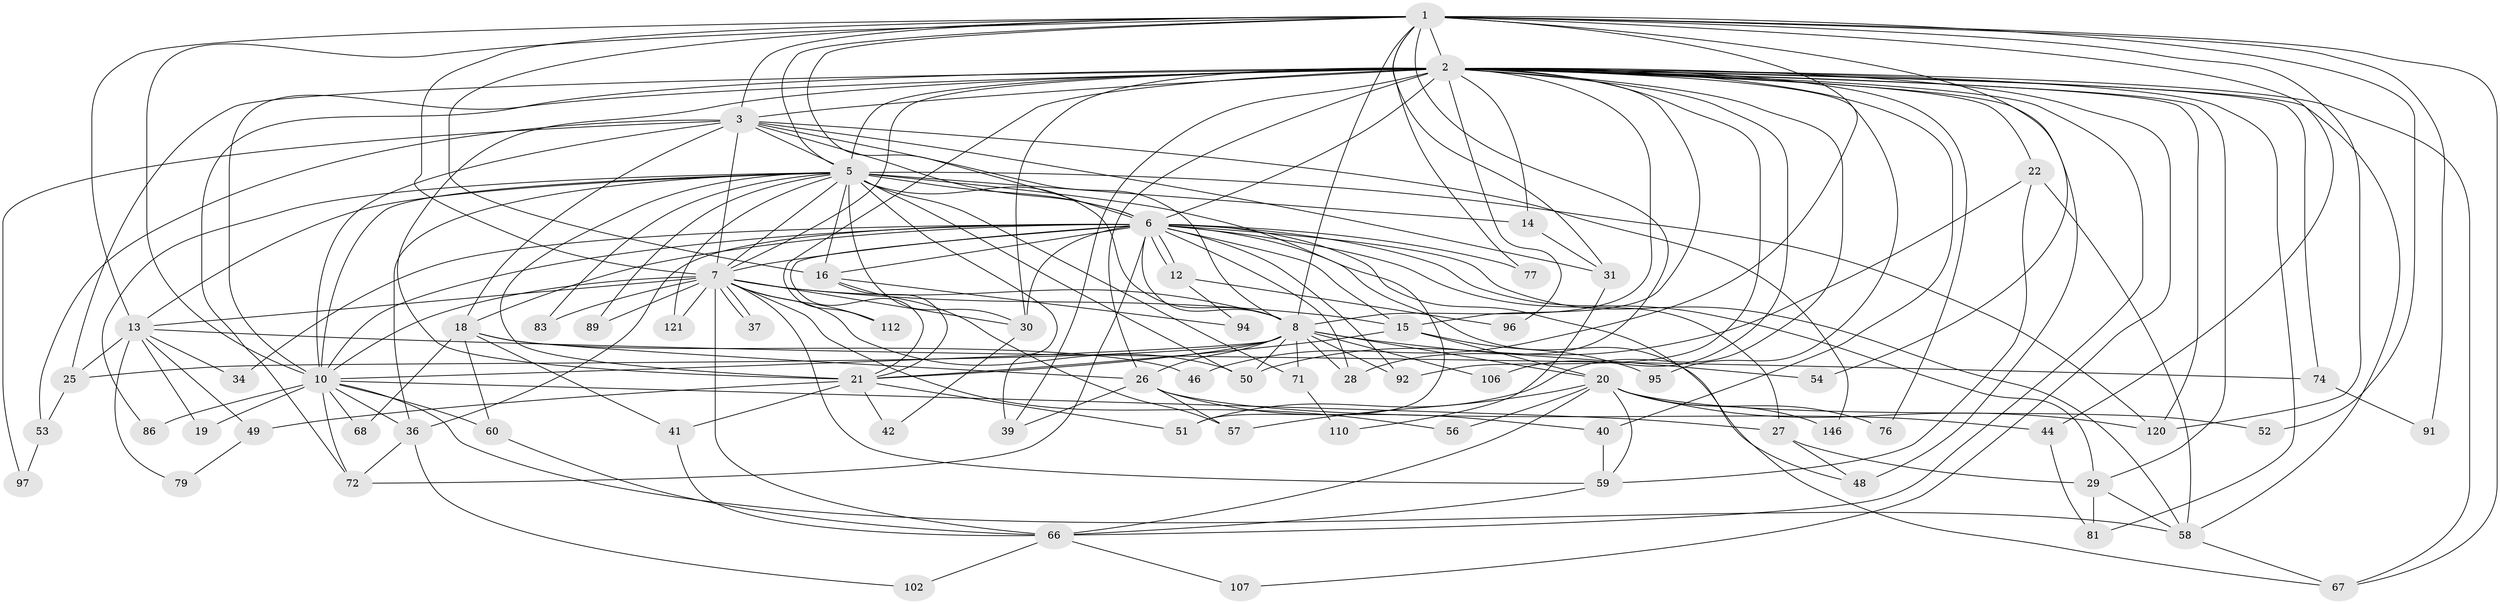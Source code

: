 // original degree distribution, {22: 0.013605442176870748, 27: 0.02040816326530612, 16: 0.006802721088435374, 19: 0.013605442176870748, 35: 0.006802721088435374, 18: 0.006802721088435374, 9: 0.013605442176870748, 4: 0.08163265306122448, 3: 0.17006802721088435, 6: 0.047619047619047616, 5: 0.04081632653061224, 7: 0.02040816326530612, 2: 0.5510204081632653, 10: 0.006802721088435374}
// Generated by graph-tools (version 1.1) at 2025/13/03/09/25 04:13:41]
// undirected, 73 vertices, 195 edges
graph export_dot {
graph [start="1"]
  node [color=gray90,style=filled];
  1;
  2 [super="+118+43+70+35+17+88+65+4+32+55"];
  3;
  5;
  6 [super="+38+127+85+78+47+93+61+45+115"];
  7 [super="+108"];
  8;
  10;
  12;
  13 [super="+62"];
  14;
  15;
  16 [super="+64"];
  18;
  19;
  20;
  21 [super="+23+129"];
  22;
  25 [super="+80"];
  26 [super="+69+103"];
  27 [super="+100"];
  28 [super="+116"];
  29;
  30 [super="+87"];
  31 [super="+63"];
  34;
  36;
  37;
  39;
  40 [super="+114"];
  41;
  42;
  44;
  46;
  48 [super="+113"];
  49;
  50 [super="+105+104"];
  51;
  52;
  53;
  54;
  56;
  57;
  58 [super="+144+128"];
  59 [super="+117+98"];
  60;
  66 [super="+75"];
  67;
  68;
  71;
  72 [super="+141"];
  74 [super="+132"];
  76;
  77;
  79;
  81;
  83;
  86;
  89;
  91;
  92 [super="+119"];
  94;
  95 [super="+125"];
  96;
  97;
  102;
  106;
  107;
  110;
  112;
  120 [super="+133+124"];
  121;
  146;
  1 -- 2 [weight=4];
  1 -- 3;
  1 -- 5;
  1 -- 6;
  1 -- 7;
  1 -- 8;
  1 -- 10;
  1 -- 16;
  1 -- 31;
  1 -- 44;
  1 -- 46;
  1 -- 52;
  1 -- 54;
  1 -- 67;
  1 -- 77;
  1 -- 91;
  1 -- 120;
  1 -- 13;
  1 -- 28;
  2 -- 3 [weight=4];
  2 -- 5 [weight=4];
  2 -- 6 [weight=9];
  2 -- 7 [weight=7];
  2 -- 8 [weight=5];
  2 -- 10 [weight=4];
  2 -- 14;
  2 -- 15;
  2 -- 22 [weight=3];
  2 -- 40 [weight=3];
  2 -- 95 [weight=2];
  2 -- 112;
  2 -- 92;
  2 -- 51;
  2 -- 26;
  2 -- 30;
  2 -- 67;
  2 -- 72;
  2 -- 74 [weight=2];
  2 -- 76;
  2 -- 81;
  2 -- 21 [weight=2];
  2 -- 29;
  2 -- 96;
  2 -- 39;
  2 -- 106;
  2 -- 107;
  2 -- 48 [weight=2];
  2 -- 120;
  2 -- 58;
  2 -- 66;
  2 -- 25;
  3 -- 5;
  3 -- 6 [weight=2];
  3 -- 7;
  3 -- 8;
  3 -- 10;
  3 -- 18;
  3 -- 53;
  3 -- 97;
  3 -- 146;
  3 -- 31;
  5 -- 6 [weight=2];
  5 -- 7;
  5 -- 8;
  5 -- 10;
  5 -- 13;
  5 -- 14;
  5 -- 16;
  5 -- 21 [weight=2];
  5 -- 30;
  5 -- 36;
  5 -- 39;
  5 -- 50;
  5 -- 51;
  5 -- 71;
  5 -- 83;
  5 -- 86;
  5 -- 89;
  5 -- 120;
  5 -- 121;
  6 -- 7 [weight=2];
  6 -- 8 [weight=2];
  6 -- 10;
  6 -- 12;
  6 -- 12;
  6 -- 18;
  6 -- 27;
  6 -- 28;
  6 -- 29;
  6 -- 30;
  6 -- 34;
  6 -- 77;
  6 -- 92;
  6 -- 21;
  6 -- 36 [weight=2];
  6 -- 72;
  6 -- 16;
  6 -- 48;
  6 -- 58;
  6 -- 15;
  6 -- 67;
  7 -- 8;
  7 -- 10;
  7 -- 13;
  7 -- 15;
  7 -- 37;
  7 -- 37;
  7 -- 56;
  7 -- 59;
  7 -- 66;
  7 -- 83;
  7 -- 89;
  7 -- 112;
  7 -- 121;
  7 -- 30;
  7 -- 50;
  8 -- 10;
  8 -- 20;
  8 -- 25;
  8 -- 26;
  8 -- 28;
  8 -- 54;
  8 -- 71;
  8 -- 92;
  8 -- 106;
  8 -- 50;
  8 -- 21;
  10 -- 19;
  10 -- 27;
  10 -- 36;
  10 -- 60;
  10 -- 68;
  10 -- 72;
  10 -- 86;
  10 -- 58;
  12 -- 94;
  12 -- 96;
  13 -- 19;
  13 -- 25;
  13 -- 34;
  13 -- 49;
  13 -- 74;
  13 -- 79;
  14 -- 31;
  15 -- 20;
  15 -- 95;
  15 -- 21;
  16 -- 21;
  16 -- 94;
  16 -- 57;
  18 -- 26;
  18 -- 41;
  18 -- 46;
  18 -- 60;
  18 -- 68;
  20 -- 52;
  20 -- 56;
  20 -- 57;
  20 -- 59;
  20 -- 76;
  20 -- 120;
  20 -- 146;
  20 -- 66;
  21 -- 41;
  21 -- 42;
  21 -- 51;
  21 -- 49;
  22 -- 50;
  22 -- 58;
  22 -- 59;
  25 -- 53;
  26 -- 44;
  26 -- 57;
  26 -- 40;
  26 -- 39;
  27 -- 29;
  27 -- 48;
  29 -- 58;
  29 -- 81;
  30 -- 42;
  31 -- 110;
  36 -- 102;
  36 -- 72;
  40 -- 59;
  41 -- 66;
  44 -- 81;
  49 -- 79;
  53 -- 97;
  58 -- 67;
  59 -- 66;
  60 -- 66;
  66 -- 102;
  66 -- 107;
  71 -- 110;
  74 -- 91;
}
